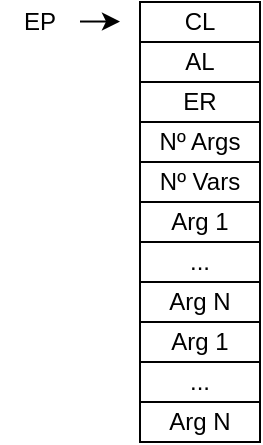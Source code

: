 <mxfile version="13.0.3" type="device"><diagram id="tUv3Esv-e6f55cJss-hQ" name="Page-1"><mxGraphModel dx="630" dy="474" grid="1" gridSize="10" guides="1" tooltips="1" connect="1" arrows="1" fold="1" page="1" pageScale="1" pageWidth="850" pageHeight="1100" math="0" shadow="0"><root><mxCell id="0"/><mxCell id="1" parent="0"/><mxCell id="bEUCTWiHPlFQDQwXdcrc-3" value="CL" style="rounded=0;whiteSpace=wrap;html=1;" parent="1" vertex="1"><mxGeometry x="430" y="70" width="60" height="20" as="geometry"/></mxCell><mxCell id="bEUCTWiHPlFQDQwXdcrc-4" value="AL" style="rounded=0;whiteSpace=wrap;html=1;" parent="1" vertex="1"><mxGeometry x="430" y="90" width="60" height="20" as="geometry"/></mxCell><mxCell id="bEUCTWiHPlFQDQwXdcrc-5" value="ER" style="rounded=0;whiteSpace=wrap;html=1;" parent="1" vertex="1"><mxGeometry x="430" y="110" width="60" height="20" as="geometry"/></mxCell><mxCell id="bEUCTWiHPlFQDQwXdcrc-6" value="Nº Args" style="rounded=0;whiteSpace=wrap;html=1;" parent="1" vertex="1"><mxGeometry x="430" y="130" width="60" height="20" as="geometry"/></mxCell><mxCell id="bEUCTWiHPlFQDQwXdcrc-7" value="Nº Vars" style="rounded=0;whiteSpace=wrap;html=1;" parent="1" vertex="1"><mxGeometry x="430" y="150" width="60" height="20" as="geometry"/></mxCell><mxCell id="pgvL6Z4xiOlwIUbCTyKp-11" value="Arg 1" style="rounded=0;whiteSpace=wrap;html=1;" parent="1" vertex="1"><mxGeometry x="430" y="170" width="60" height="20" as="geometry"/></mxCell><mxCell id="pgvL6Z4xiOlwIUbCTyKp-12" value="..." style="rounded=0;whiteSpace=wrap;html=1;" parent="1" vertex="1"><mxGeometry x="430" y="190" width="60" height="20" as="geometry"/></mxCell><mxCell id="pgvL6Z4xiOlwIUbCTyKp-13" value="Arg N" style="rounded=0;whiteSpace=wrap;html=1;" parent="1" vertex="1"><mxGeometry x="430" y="210" width="60" height="20" as="geometry"/></mxCell><mxCell id="pgvL6Z4xiOlwIUbCTyKp-14" value="Arg 1" style="rounded=0;whiteSpace=wrap;html=1;" parent="1" vertex="1"><mxGeometry x="430" y="230" width="60" height="20" as="geometry"/></mxCell><mxCell id="pgvL6Z4xiOlwIUbCTyKp-15" value="Arg N" style="rounded=0;whiteSpace=wrap;html=1;" parent="1" vertex="1"><mxGeometry x="430" y="270" width="60" height="20" as="geometry"/></mxCell><mxCell id="pgvL6Z4xiOlwIUbCTyKp-16" value="..." style="rounded=0;whiteSpace=wrap;html=1;" parent="1" vertex="1"><mxGeometry x="430" y="250" width="60" height="20" as="geometry"/></mxCell><mxCell id="pgvL6Z4xiOlwIUbCTyKp-17" value="EP" style="text;html=1;strokeColor=none;fillColor=none;align=center;verticalAlign=middle;whiteSpace=wrap;rounded=0;" parent="1" vertex="1"><mxGeometry x="360" y="70" width="40" height="20" as="geometry"/></mxCell><mxCell id="x67Ee-QIdHbeOspt3fAw-1" value="" style="endArrow=classic;html=1;" parent="1" edge="1"><mxGeometry width="50" height="50" relative="1" as="geometry"><mxPoint x="400" y="79.76" as="sourcePoint"/><mxPoint x="420" y="79.76" as="targetPoint"/></mxGeometry></mxCell></root></mxGraphModel></diagram></mxfile>